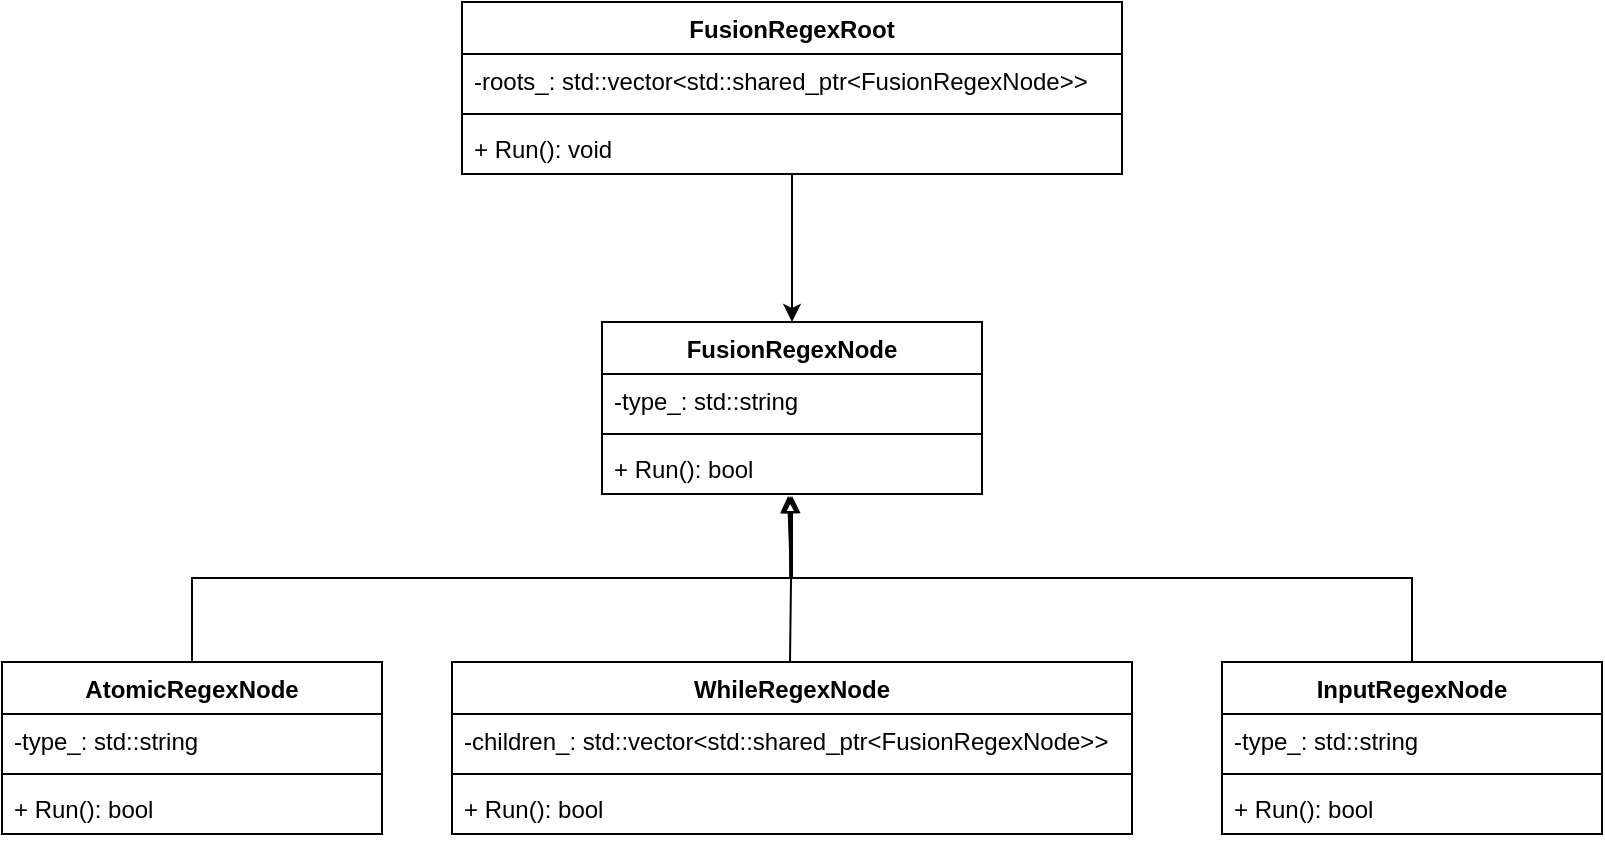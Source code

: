 <mxfile version="21.5.0" type="github">
  <diagram name="第 1 页" id="XA4pdXQ_Z2_aqhhcCsJF">
    <mxGraphModel dx="2261" dy="770" grid="1" gridSize="10" guides="1" tooltips="1" connect="1" arrows="1" fold="1" page="1" pageScale="1" pageWidth="827" pageHeight="1169" math="0" shadow="0">
      <root>
        <mxCell id="0" />
        <mxCell id="1" parent="0" />
        <mxCell id="sVh9rKsg_GRySeg8xZki-14" style="edgeStyle=orthogonalEdgeStyle;rounded=0;orthogonalLoop=1;jettySize=auto;html=1;entryX=0.5;entryY=0;entryDx=0;entryDy=0;" edge="1" parent="1" source="sVh9rKsg_GRySeg8xZki-5" target="sVh9rKsg_GRySeg8xZki-10">
          <mxGeometry relative="1" as="geometry" />
        </mxCell>
        <mxCell id="sVh9rKsg_GRySeg8xZki-5" value="FusionRegexRoot" style="swimlane;fontStyle=1;align=center;verticalAlign=top;childLayout=stackLayout;horizontal=1;startSize=26;horizontalStack=0;resizeParent=1;resizeParentMax=0;resizeLast=0;collapsible=1;marginBottom=0;whiteSpace=wrap;html=1;" vertex="1" parent="1">
          <mxGeometry x="220" y="120" width="330" height="86" as="geometry" />
        </mxCell>
        <mxCell id="sVh9rKsg_GRySeg8xZki-6" value="-roots_&lt;span style=&quot;background-color: initial;&quot;&gt;:&amp;nbsp;&lt;/span&gt;std::vector&amp;lt;std::shared_ptr&amp;lt;FusionRegexNode&amp;gt;&amp;gt;" style="text;strokeColor=none;fillColor=none;align=left;verticalAlign=top;spacingLeft=4;spacingRight=4;overflow=hidden;rotatable=0;points=[[0,0.5],[1,0.5]];portConstraint=eastwest;whiteSpace=wrap;html=1;" vertex="1" parent="sVh9rKsg_GRySeg8xZki-5">
          <mxGeometry y="26" width="330" height="26" as="geometry" />
        </mxCell>
        <mxCell id="sVh9rKsg_GRySeg8xZki-7" value="" style="line;strokeWidth=1;fillColor=none;align=left;verticalAlign=middle;spacingTop=-1;spacingLeft=3;spacingRight=3;rotatable=0;labelPosition=right;points=[];portConstraint=eastwest;strokeColor=inherit;" vertex="1" parent="sVh9rKsg_GRySeg8xZki-5">
          <mxGeometry y="52" width="330" height="8" as="geometry" />
        </mxCell>
        <mxCell id="sVh9rKsg_GRySeg8xZki-8" value="+ Run(): void" style="text;strokeColor=none;fillColor=none;align=left;verticalAlign=top;spacingLeft=4;spacingRight=4;overflow=hidden;rotatable=0;points=[[0,0.5],[1,0.5]];portConstraint=eastwest;whiteSpace=wrap;html=1;" vertex="1" parent="sVh9rKsg_GRySeg8xZki-5">
          <mxGeometry y="60" width="330" height="26" as="geometry" />
        </mxCell>
        <mxCell id="sVh9rKsg_GRySeg8xZki-10" value="FusionRegexNode" style="swimlane;fontStyle=1;align=center;verticalAlign=top;childLayout=stackLayout;horizontal=1;startSize=26;horizontalStack=0;resizeParent=1;resizeParentMax=0;resizeLast=0;collapsible=1;marginBottom=0;whiteSpace=wrap;html=1;" vertex="1" parent="1">
          <mxGeometry x="290" y="280" width="190" height="86" as="geometry" />
        </mxCell>
        <mxCell id="sVh9rKsg_GRySeg8xZki-11" value="-type_&lt;span style=&quot;background-color: initial;&quot;&gt;:&amp;nbsp;&lt;/span&gt;std::string" style="text;strokeColor=none;fillColor=none;align=left;verticalAlign=top;spacingLeft=4;spacingRight=4;overflow=hidden;rotatable=0;points=[[0,0.5],[1,0.5]];portConstraint=eastwest;whiteSpace=wrap;html=1;" vertex="1" parent="sVh9rKsg_GRySeg8xZki-10">
          <mxGeometry y="26" width="190" height="26" as="geometry" />
        </mxCell>
        <mxCell id="sVh9rKsg_GRySeg8xZki-12" value="" style="line;strokeWidth=1;fillColor=none;align=left;verticalAlign=middle;spacingTop=-1;spacingLeft=3;spacingRight=3;rotatable=0;labelPosition=right;points=[];portConstraint=eastwest;strokeColor=inherit;" vertex="1" parent="sVh9rKsg_GRySeg8xZki-10">
          <mxGeometry y="52" width="190" height="8" as="geometry" />
        </mxCell>
        <mxCell id="sVh9rKsg_GRySeg8xZki-13" value="+ Run(): bool" style="text;strokeColor=none;fillColor=none;align=left;verticalAlign=top;spacingLeft=4;spacingRight=4;overflow=hidden;rotatable=0;points=[[0,0.5],[1,0.5]];portConstraint=eastwest;whiteSpace=wrap;html=1;" vertex="1" parent="sVh9rKsg_GRySeg8xZki-10">
          <mxGeometry y="60" width="190" height="26" as="geometry" />
        </mxCell>
        <mxCell id="sVh9rKsg_GRySeg8xZki-20" style="edgeStyle=orthogonalEdgeStyle;rounded=0;orthogonalLoop=1;jettySize=auto;html=1;exitX=0.5;exitY=0;exitDx=0;exitDy=0;endArrow=block;endFill=0;entryX=0.495;entryY=1.038;entryDx=0;entryDy=0;entryPerimeter=0;" edge="1" parent="1" source="sVh9rKsg_GRySeg8xZki-15" target="sVh9rKsg_GRySeg8xZki-13">
          <mxGeometry relative="1" as="geometry">
            <mxPoint x="160" y="380" as="targetPoint" />
          </mxGeometry>
        </mxCell>
        <mxCell id="sVh9rKsg_GRySeg8xZki-15" value="AtomicRegexNode" style="swimlane;fontStyle=1;align=center;verticalAlign=top;childLayout=stackLayout;horizontal=1;startSize=26;horizontalStack=0;resizeParent=1;resizeParentMax=0;resizeLast=0;collapsible=1;marginBottom=0;whiteSpace=wrap;html=1;" vertex="1" parent="1">
          <mxGeometry x="-10" y="450" width="190" height="86" as="geometry" />
        </mxCell>
        <mxCell id="sVh9rKsg_GRySeg8xZki-16" value="-type_&lt;span style=&quot;background-color: initial;&quot;&gt;:&amp;nbsp;&lt;/span&gt;std::string" style="text;strokeColor=none;fillColor=none;align=left;verticalAlign=top;spacingLeft=4;spacingRight=4;overflow=hidden;rotatable=0;points=[[0,0.5],[1,0.5]];portConstraint=eastwest;whiteSpace=wrap;html=1;" vertex="1" parent="sVh9rKsg_GRySeg8xZki-15">
          <mxGeometry y="26" width="190" height="26" as="geometry" />
        </mxCell>
        <mxCell id="sVh9rKsg_GRySeg8xZki-17" value="" style="line;strokeWidth=1;fillColor=none;align=left;verticalAlign=middle;spacingTop=-1;spacingLeft=3;spacingRight=3;rotatable=0;labelPosition=right;points=[];portConstraint=eastwest;strokeColor=inherit;" vertex="1" parent="sVh9rKsg_GRySeg8xZki-15">
          <mxGeometry y="52" width="190" height="8" as="geometry" />
        </mxCell>
        <mxCell id="sVh9rKsg_GRySeg8xZki-18" value="+ Run(): bool" style="text;strokeColor=none;fillColor=none;align=left;verticalAlign=top;spacingLeft=4;spacingRight=4;overflow=hidden;rotatable=0;points=[[0,0.5],[1,0.5]];portConstraint=eastwest;whiteSpace=wrap;html=1;" vertex="1" parent="sVh9rKsg_GRySeg8xZki-15">
          <mxGeometry y="60" width="190" height="26" as="geometry" />
        </mxCell>
        <mxCell id="sVh9rKsg_GRySeg8xZki-27" style="edgeStyle=orthogonalEdgeStyle;rounded=0;orthogonalLoop=1;jettySize=auto;html=1;exitX=0.5;exitY=0;exitDx=0;exitDy=0;entryX=0.495;entryY=1.038;entryDx=0;entryDy=0;entryPerimeter=0;endArrow=block;endFill=0;" edge="1" parent="1">
          <mxGeometry relative="1" as="geometry">
            <mxPoint x="383.05" y="366.988" as="targetPoint" />
            <mxPoint x="384" y="450" as="sourcePoint" />
          </mxGeometry>
        </mxCell>
        <mxCell id="sVh9rKsg_GRySeg8xZki-21" value="WhileRegexNode" style="swimlane;fontStyle=1;align=center;verticalAlign=top;childLayout=stackLayout;horizontal=1;startSize=26;horizontalStack=0;resizeParent=1;resizeParentMax=0;resizeLast=0;collapsible=1;marginBottom=0;whiteSpace=wrap;html=1;" vertex="1" parent="1">
          <mxGeometry x="215" y="450" width="340" height="86" as="geometry" />
        </mxCell>
        <mxCell id="sVh9rKsg_GRySeg8xZki-22" value="-children_&lt;span style=&quot;background-color: initial;&quot;&gt;:&amp;nbsp;&lt;/span&gt;std::vector&amp;lt;std::shared_ptr&amp;lt;FusionRegexNode&amp;gt;&amp;gt;" style="text;strokeColor=none;fillColor=none;align=left;verticalAlign=top;spacingLeft=4;spacingRight=4;overflow=hidden;rotatable=0;points=[[0,0.5],[1,0.5]];portConstraint=eastwest;whiteSpace=wrap;html=1;" vertex="1" parent="sVh9rKsg_GRySeg8xZki-21">
          <mxGeometry y="26" width="340" height="26" as="geometry" />
        </mxCell>
        <mxCell id="sVh9rKsg_GRySeg8xZki-23" value="" style="line;strokeWidth=1;fillColor=none;align=left;verticalAlign=middle;spacingTop=-1;spacingLeft=3;spacingRight=3;rotatable=0;labelPosition=right;points=[];portConstraint=eastwest;strokeColor=inherit;" vertex="1" parent="sVh9rKsg_GRySeg8xZki-21">
          <mxGeometry y="52" width="340" height="8" as="geometry" />
        </mxCell>
        <mxCell id="sVh9rKsg_GRySeg8xZki-24" value="+ Run(): bool" style="text;strokeColor=none;fillColor=none;align=left;verticalAlign=top;spacingLeft=4;spacingRight=4;overflow=hidden;rotatable=0;points=[[0,0.5],[1,0.5]];portConstraint=eastwest;whiteSpace=wrap;html=1;" vertex="1" parent="sVh9rKsg_GRySeg8xZki-21">
          <mxGeometry y="60" width="340" height="26" as="geometry" />
        </mxCell>
        <mxCell id="sVh9rKsg_GRySeg8xZki-32" style="edgeStyle=orthogonalEdgeStyle;rounded=0;orthogonalLoop=1;jettySize=auto;html=1;exitX=0.5;exitY=0;exitDx=0;exitDy=0;entryX=0.5;entryY=1.038;entryDx=0;entryDy=0;entryPerimeter=0;endArrow=block;endFill=0;" edge="1" parent="1" source="sVh9rKsg_GRySeg8xZki-28" target="sVh9rKsg_GRySeg8xZki-13">
          <mxGeometry relative="1" as="geometry" />
        </mxCell>
        <mxCell id="sVh9rKsg_GRySeg8xZki-28" value="InputRegexNode" style="swimlane;fontStyle=1;align=center;verticalAlign=top;childLayout=stackLayout;horizontal=1;startSize=26;horizontalStack=0;resizeParent=1;resizeParentMax=0;resizeLast=0;collapsible=1;marginBottom=0;whiteSpace=wrap;html=1;" vertex="1" parent="1">
          <mxGeometry x="600" y="450" width="190" height="86" as="geometry" />
        </mxCell>
        <mxCell id="sVh9rKsg_GRySeg8xZki-29" value="-type_&lt;span style=&quot;background-color: initial;&quot;&gt;:&amp;nbsp;&lt;/span&gt;std::string" style="text;strokeColor=none;fillColor=none;align=left;verticalAlign=top;spacingLeft=4;spacingRight=4;overflow=hidden;rotatable=0;points=[[0,0.5],[1,0.5]];portConstraint=eastwest;whiteSpace=wrap;html=1;" vertex="1" parent="sVh9rKsg_GRySeg8xZki-28">
          <mxGeometry y="26" width="190" height="26" as="geometry" />
        </mxCell>
        <mxCell id="sVh9rKsg_GRySeg8xZki-30" value="" style="line;strokeWidth=1;fillColor=none;align=left;verticalAlign=middle;spacingTop=-1;spacingLeft=3;spacingRight=3;rotatable=0;labelPosition=right;points=[];portConstraint=eastwest;strokeColor=inherit;" vertex="1" parent="sVh9rKsg_GRySeg8xZki-28">
          <mxGeometry y="52" width="190" height="8" as="geometry" />
        </mxCell>
        <mxCell id="sVh9rKsg_GRySeg8xZki-31" value="+ Run(): bool" style="text;strokeColor=none;fillColor=none;align=left;verticalAlign=top;spacingLeft=4;spacingRight=4;overflow=hidden;rotatable=0;points=[[0,0.5],[1,0.5]];portConstraint=eastwest;whiteSpace=wrap;html=1;" vertex="1" parent="sVh9rKsg_GRySeg8xZki-28">
          <mxGeometry y="60" width="190" height="26" as="geometry" />
        </mxCell>
      </root>
    </mxGraphModel>
  </diagram>
</mxfile>
